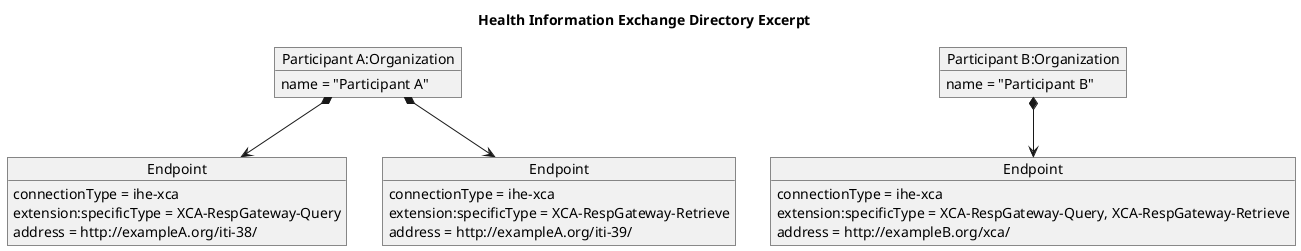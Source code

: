 @startuml usecase6-diagram
hide footbox

title Health Information Exchange Directory Excerpt

object "Participant A:Organization" as Organization
Organization : name = "Participant A"
object "Endpoint" as Responder38
Responder38 : connectionType = ihe-xca
Responder38 : extension:specificType = XCA-RespGateway-Query
Responder38 : address = http://exampleA.org/iti-38/
object "Endpoint" as Responder39
Responder39 : connectionType = ihe-xca
Responder39 : extension:specificType = XCA-RespGateway-Retrieve
Responder39 : address = http://exampleA.org/iti-39/

Organization *--> Responder38
Organization *--> Responder39

object "Participant B:Organization" as OrganizationB
OrganizationB : name = "Participant B"
object "Endpoint" as ResponderB38
ResponderB38 : connectionType = ihe-xca
ResponderB38 : extension:specificType = XCA-RespGateway-Query, XCA-RespGateway-Retrieve
ResponderB38 : address = http://exampleB.org/xca/

OrganizationB *--> ResponderB38

@enduml
